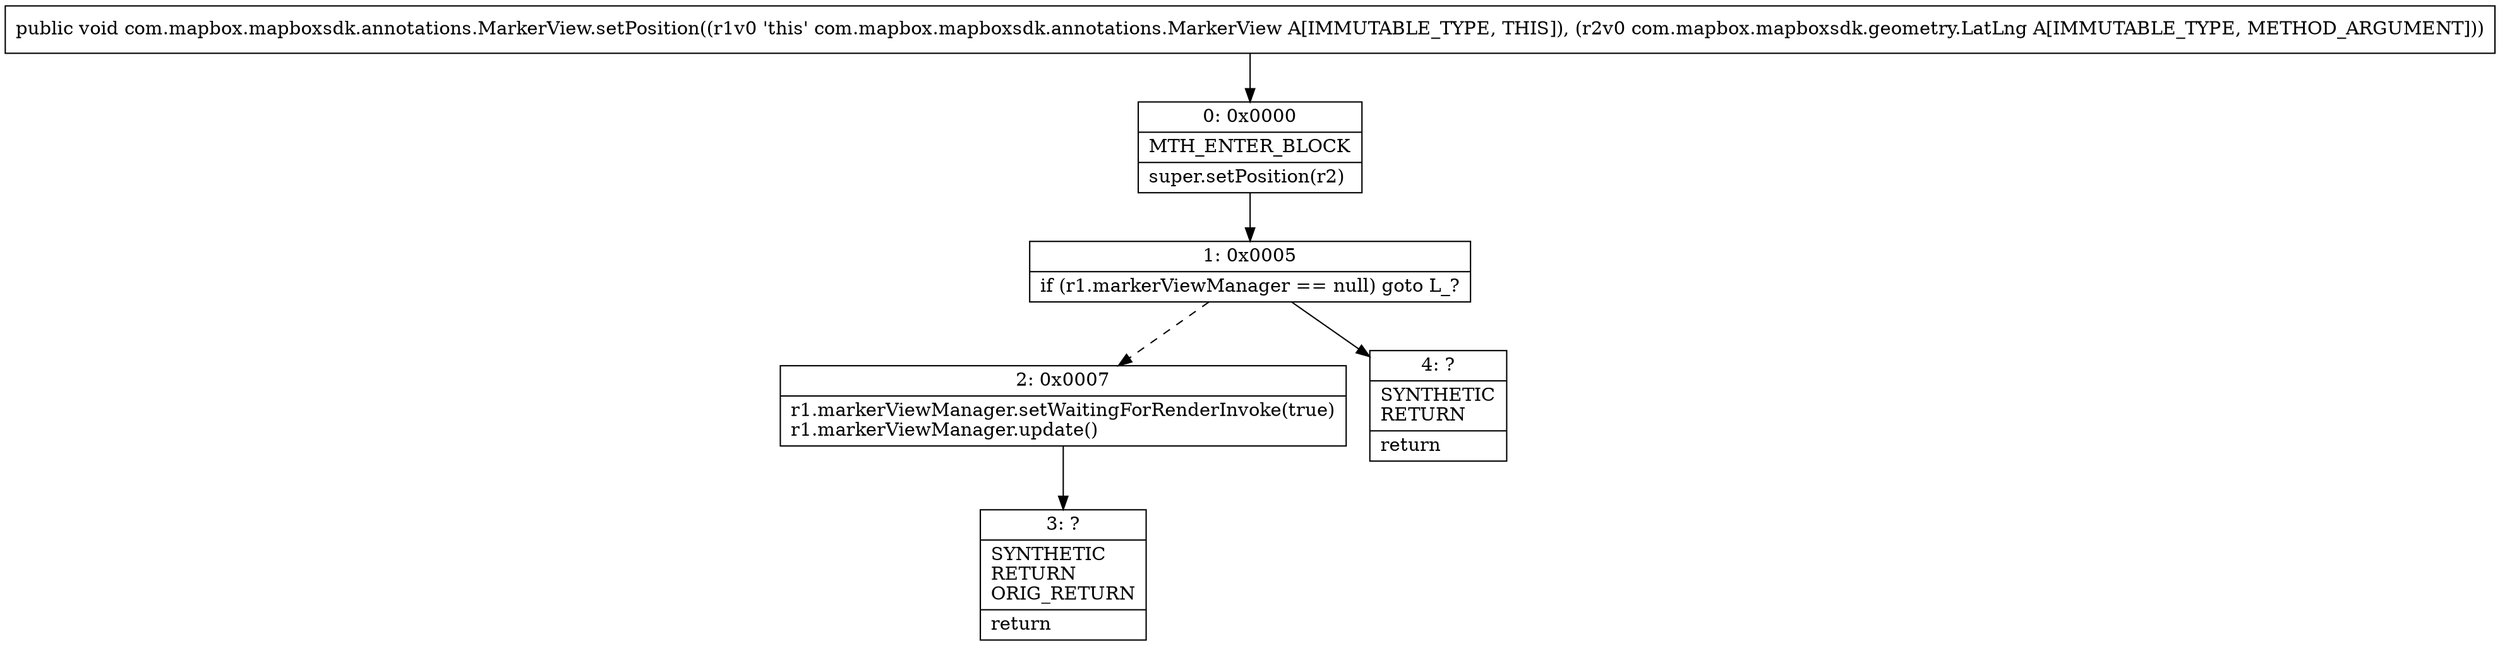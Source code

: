 digraph "CFG forcom.mapbox.mapboxsdk.annotations.MarkerView.setPosition(Lcom\/mapbox\/mapboxsdk\/geometry\/LatLng;)V" {
Node_0 [shape=record,label="{0\:\ 0x0000|MTH_ENTER_BLOCK\l|super.setPosition(r2)\l}"];
Node_1 [shape=record,label="{1\:\ 0x0005|if (r1.markerViewManager == null) goto L_?\l}"];
Node_2 [shape=record,label="{2\:\ 0x0007|r1.markerViewManager.setWaitingForRenderInvoke(true)\lr1.markerViewManager.update()\l}"];
Node_3 [shape=record,label="{3\:\ ?|SYNTHETIC\lRETURN\lORIG_RETURN\l|return\l}"];
Node_4 [shape=record,label="{4\:\ ?|SYNTHETIC\lRETURN\l|return\l}"];
MethodNode[shape=record,label="{public void com.mapbox.mapboxsdk.annotations.MarkerView.setPosition((r1v0 'this' com.mapbox.mapboxsdk.annotations.MarkerView A[IMMUTABLE_TYPE, THIS]), (r2v0 com.mapbox.mapboxsdk.geometry.LatLng A[IMMUTABLE_TYPE, METHOD_ARGUMENT])) }"];
MethodNode -> Node_0;
Node_0 -> Node_1;
Node_1 -> Node_2[style=dashed];
Node_1 -> Node_4;
Node_2 -> Node_3;
}

